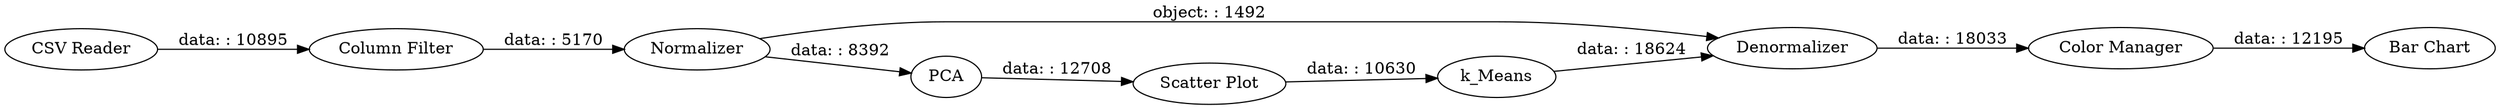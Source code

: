 digraph {
	"8835770350391255470_4" [label=Denormalizer]
	"8835770350391255470_34" [label="Column Filter"]
	"8835770350391255470_23" [label="Color Manager"]
	"8835770350391255470_2" [label=Normalizer]
	"8835770350391255470_1" [label="CSV Reader"]
	"8835770350391255470_26" [label="Bar Chart"]
	"8835770350391255470_27" [label=PCA]
	"8835770350391255470_21" [label="Scatter Plot"]
	"8835770350391255470_3" [label=k_Means]
	"8835770350391255470_3" -> "8835770350391255470_4" [label="data: : 18624"]
	"8835770350391255470_2" -> "8835770350391255470_27" [label="data: : 8392"]
	"8835770350391255470_23" -> "8835770350391255470_26" [label="data: : 12195"]
	"8835770350391255470_4" -> "8835770350391255470_23" [label="data: : 18033"]
	"8835770350391255470_1" -> "8835770350391255470_34" [label="data: : 10895"]
	"8835770350391255470_21" -> "8835770350391255470_3" [label="data: : 10630"]
	"8835770350391255470_27" -> "8835770350391255470_21" [label="data: : 12708"]
	"8835770350391255470_2" -> "8835770350391255470_4" [label="object: : 1492"]
	"8835770350391255470_34" -> "8835770350391255470_2" [label="data: : 5170"]
	rankdir=LR
}
